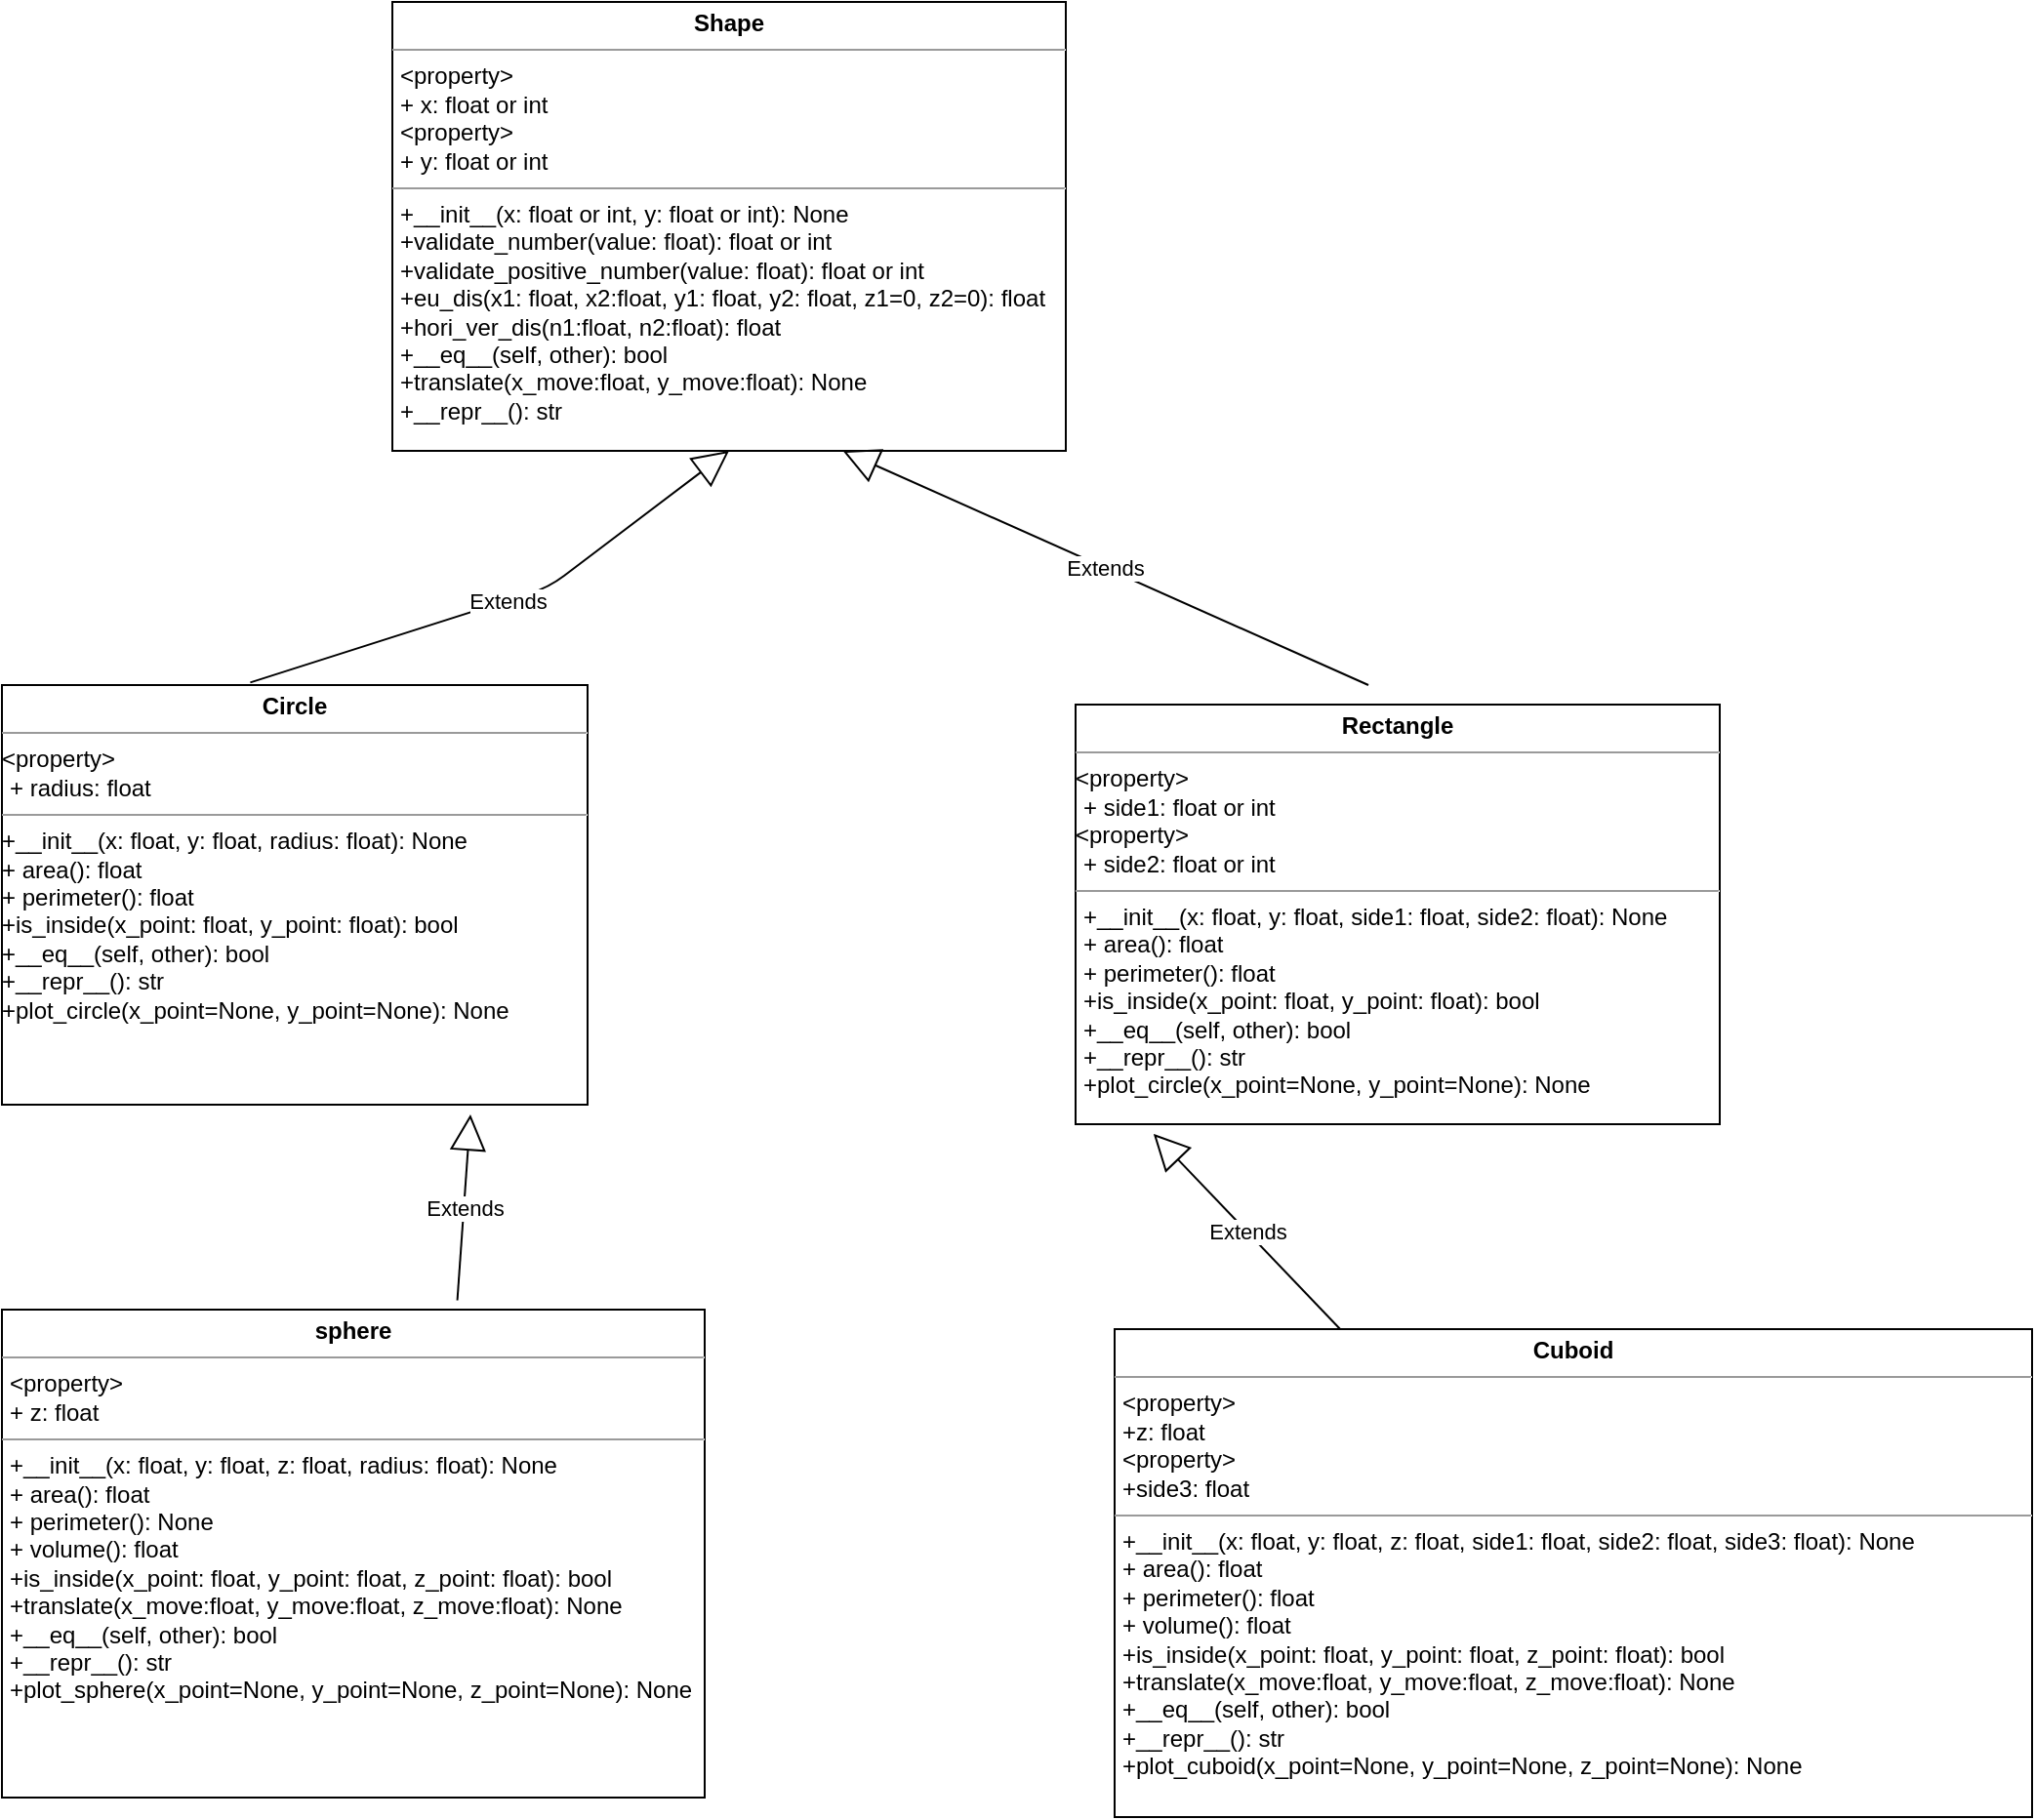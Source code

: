 <mxfile version="15.2.7" type="device"><diagram id="716TIhtd6yE2qo0br7zd" name="Page-1"><mxGraphModel dx="1022" dy="463" grid="1" gridSize="10" guides="1" tooltips="1" connect="1" arrows="1" fold="1" page="1" pageScale="1" pageWidth="850" pageHeight="1100" math="0" shadow="0"><root><mxCell id="0"/><mxCell id="1" parent="0"/><mxCell id="pL8FyPuxDcZSbZw7dkn8-1" value="&lt;p style=&quot;margin: 0px ; margin-top: 4px ; text-align: center&quot;&gt;&lt;b&gt;Circle&lt;/b&gt;&lt;/p&gt;&lt;hr size=&quot;1&quot;&gt;&amp;lt;property&amp;gt;&lt;p style=&quot;margin: 0px ; margin-left: 4px&quot;&gt;&lt;span&gt;+ radius: float&lt;/span&gt;&lt;br&gt;&lt;/p&gt;&lt;hr size=&quot;1&quot;&gt;&lt;p style=&quot;margin: 0px 0px 0px 4px&quot;&gt;&lt;/p&gt;+__init__(x: float, y: float, radius: float): None&lt;br&gt;&lt;span&gt;+ area(): float&lt;br&gt;&lt;/span&gt;&lt;span&gt;+ perimeter(): float&lt;br&gt;&lt;/span&gt;&lt;span&gt;+is_inside(x_point: float, y_point: float): bool&lt;br&gt;&lt;/span&gt;&lt;span&gt;+__eq__(self, other): bool&lt;br&gt;+__repr__(): str&lt;br&gt;+plot_circle(x_point=None, y_point=None): None&lt;br&gt;&lt;/span&gt;" style="verticalAlign=top;align=left;overflow=fill;fontSize=12;fontFamily=Helvetica;html=1;" parent="1" vertex="1"><mxGeometry x="180" y="400" width="300" height="215" as="geometry"/></mxCell><mxCell id="pL8FyPuxDcZSbZw7dkn8-2" value="&lt;p style=&quot;margin: 0px ; margin-top: 4px ; text-align: center&quot;&gt;&lt;b&gt;Shape&lt;/b&gt;&lt;/p&gt;&lt;hr size=&quot;1&quot;&gt;&lt;p style=&quot;margin: 0px 0px 0px 4px&quot;&gt;&amp;lt;property&amp;gt;&lt;/p&gt;&lt;p style=&quot;margin: 0px 0px 0px 4px&quot;&gt;+ x: float or int&lt;/p&gt;&lt;p style=&quot;margin: 0px 0px 0px 4px&quot;&gt;&amp;lt;property&amp;gt;&lt;br&gt;&lt;/p&gt;&lt;p style=&quot;margin: 0px 0px 0px 4px&quot;&gt;+ y: float or int&lt;/p&gt;&lt;hr size=&quot;1&quot;&gt;&lt;p style=&quot;margin: 0px ; margin-left: 4px&quot;&gt;&lt;span&gt;+__init__(x: float or int, y: float or int): None&lt;/span&gt;&lt;/p&gt;&lt;p style=&quot;margin: 0px ; margin-left: 4px&quot;&gt;+validate_number(value: float): float or int&lt;/p&gt;&lt;p style=&quot;margin: 0px ; margin-left: 4px&quot;&gt;+validate_positive_number(value: float): float or int&lt;br&gt;&lt;/p&gt;&lt;p style=&quot;margin: 0px ; margin-left: 4px&quot;&gt;+eu_dis(x1: float, x2:float, y1: float, y2: float, z1=0, z2=0): float&lt;br&gt;&lt;/p&gt;&lt;p style=&quot;margin: 0px ; margin-left: 4px&quot;&gt;+hori_ver_dis(n1:float, n2:float): float&lt;br&gt;&lt;/p&gt;&lt;p style=&quot;margin: 0px ; margin-left: 4px&quot;&gt;&lt;span&gt;+__eq__(self, other): bool&lt;/span&gt;&lt;br&gt;&lt;/p&gt;&lt;p style=&quot;margin: 0px ; margin-left: 4px&quot;&gt;+translate(x_move:float, y_move:float): None&lt;span&gt;&lt;br&gt;&lt;/span&gt;&lt;/p&gt;&lt;p style=&quot;margin: 0px ; margin-left: 4px&quot;&gt;&lt;span&gt;+__repr__(): str&lt;/span&gt;&lt;br&gt;&lt;/p&gt;&lt;p style=&quot;margin: 0px ; margin-left: 4px&quot;&gt;&lt;br&gt;&lt;/p&gt;&lt;p style=&quot;margin: 0px ; margin-left: 4px&quot;&gt;&lt;br&gt;&lt;/p&gt;&lt;p style=&quot;margin: 0px 0px 0px 4px&quot;&gt;&lt;br&gt;&lt;/p&gt;&lt;p style=&quot;margin: 0px ; margin-left: 4px&quot;&gt;&lt;br&gt;&lt;/p&gt;" style="verticalAlign=top;align=left;overflow=fill;fontSize=12;fontFamily=Helvetica;html=1;" parent="1" vertex="1"><mxGeometry x="380" y="50" width="345" height="230" as="geometry"/></mxCell><mxCell id="pL8FyPuxDcZSbZw7dkn8-3" value="&lt;p style=&quot;margin: 0px ; margin-top: 4px ; text-align: center&quot;&gt;&lt;b&gt;Rectangle&lt;/b&gt;&lt;/p&gt;&lt;hr size=&quot;1&quot;&gt;&amp;lt;property&amp;gt;&lt;p style=&quot;margin: 0px ; margin-left: 4px&quot;&gt;&lt;span&gt;+ side1: float or int&lt;/span&gt;&lt;br&gt;&lt;/p&gt;&amp;lt;property&amp;gt;&lt;p style=&quot;margin: 0px ; margin-left: 4px&quot;&gt;+ side2: float or int&lt;span&gt;&lt;br&gt;&lt;/span&gt;&lt;/p&gt;&lt;hr size=&quot;1&quot;&gt;&lt;p style=&quot;margin: 0px 0px 0px 4px&quot;&gt;+__init__(x: float, y: float, side1: float, side2: float): None&lt;br&gt;+ area(): float&lt;br&gt;+ perimeter(): float&lt;br&gt;+is_inside(x_point: float, y_point: float): bool&lt;br&gt;+__eq__(self, other): bool&lt;br&gt;+__repr__(): str&lt;br&gt;+plot_circle(x_point=None, y_point=None): None&lt;br&gt;&lt;/p&gt;" style="verticalAlign=top;align=left;overflow=fill;fontSize=12;fontFamily=Helvetica;html=1;" parent="1" vertex="1"><mxGeometry x="730" y="410" width="330" height="215" as="geometry"/></mxCell><mxCell id="pL8FyPuxDcZSbZw7dkn8-8" value="&lt;p style=&quot;margin: 0px ; margin-top: 4px ; text-align: center&quot;&gt;&lt;b&gt;sphere&lt;/b&gt;&lt;br&gt;&lt;/p&gt;&lt;hr size=&quot;1&quot;&gt;&lt;p style=&quot;margin: 0px ; margin-left: 4px&quot;&gt;&amp;lt;property&amp;gt;&lt;/p&gt;&lt;p style=&quot;margin: 0px 0px 0px 4px&quot;&gt;+ z: float&lt;br&gt;&lt;/p&gt;&lt;hr size=&quot;1&quot;&gt;&lt;p style=&quot;margin: 0px 0px 0px 4px&quot;&gt;&lt;/p&gt;&lt;p style=&quot;margin: 0px ; margin-left: 4px&quot;&gt;+__init__(x: float, y: float, z: float, radius: float): None&lt;br&gt;+ area(): float&lt;br&gt;+ perimeter(): None&lt;/p&gt;&lt;p style=&quot;margin: 0px ; margin-left: 4px&quot;&gt;+ volume(): float&lt;br&gt;+is_inside(x_point: float, y_point: float, z_point: float): bool&lt;/p&gt;&lt;p style=&quot;margin: 0px ; margin-left: 4px&quot;&gt;+translate(x_move:float, y_move:float, z_move:float): None&lt;br&gt;+__eq__(self, other): bool&lt;br&gt;+__repr__(): str&lt;br&gt;+plot_sphere(x_point=None, y_point=None, z_point=None): None&lt;br&gt;&lt;/p&gt;" style="verticalAlign=top;align=left;overflow=fill;fontSize=12;fontFamily=Helvetica;html=1;" parent="1" vertex="1"><mxGeometry x="180" y="720" width="360" height="250" as="geometry"/></mxCell><mxCell id="pL8FyPuxDcZSbZw7dkn8-9" value="&lt;p style=&quot;margin: 0px ; margin-top: 4px ; text-align: center&quot;&gt;&lt;b&gt;Cuboid&lt;/b&gt;&lt;/p&gt;&lt;hr size=&quot;1&quot;&gt;&lt;p style=&quot;margin: 0px ; margin-left: 4px&quot;&gt;&amp;lt;property&amp;gt;&lt;/p&gt;&lt;p style=&quot;margin: 0px 0px 0px 4px&quot;&gt;+z: float&lt;/p&gt;&lt;p style=&quot;margin: 0px 0px 0px 4px&quot;&gt;&amp;lt;property&amp;gt;&lt;/p&gt;&lt;p style=&quot;margin: 0px 0px 0px 4px&quot;&gt;+side3: float&lt;/p&gt;&lt;hr size=&quot;1&quot;&gt;&lt;p style=&quot;margin: 0px 0px 0px 4px&quot;&gt;+__init__(x: float, y: float, z: float, side1: float, side2: float, side3: float): None&lt;br&gt;+ area(): float&lt;br&gt;+ perimeter(): float&lt;/p&gt;&lt;p style=&quot;margin: 0px 0px 0px 4px&quot;&gt;+ volume(): float&lt;br&gt;+is_inside(x_point: float, y_point: float, z_point: float): bool&lt;/p&gt;&lt;p style=&quot;margin: 0px 0px 0px 4px&quot;&gt;+translate(x_move:float, y_move:float, z_move:float): None&lt;br&gt;+__eq__(self, other): bool&lt;br&gt;+__repr__(): str&lt;br&gt;+plot_cuboid(x_point=None, y_point=None, z_point=None): None&lt;/p&gt;" style="verticalAlign=top;align=left;overflow=fill;fontSize=12;fontFamily=Helvetica;html=1;" parent="1" vertex="1"><mxGeometry x="750" y="730" width="470" height="250" as="geometry"/></mxCell><mxCell id="g0O9o9bk8mgXcT822j0Y-1" value="Extends" style="endArrow=block;endSize=16;endFill=0;html=1;exitX=0.424;exitY=-0.006;exitDx=0;exitDy=0;exitPerimeter=0;entryX=0.5;entryY=1;entryDx=0;entryDy=0;" edge="1" parent="1" source="pL8FyPuxDcZSbZw7dkn8-1" target="pL8FyPuxDcZSbZw7dkn8-2"><mxGeometry width="160" relative="1" as="geometry"><mxPoint x="440" y="260" as="sourcePoint"/><mxPoint x="550" y="290" as="targetPoint"/><Array as="points"><mxPoint x="460" y="350"/></Array></mxGeometry></mxCell><mxCell id="g0O9o9bk8mgXcT822j0Y-2" value="Extends" style="endArrow=block;endSize=16;endFill=0;html=1;entryX=0.669;entryY=1;entryDx=0;entryDy=0;entryPerimeter=0;" edge="1" parent="1" target="pL8FyPuxDcZSbZw7dkn8-2"><mxGeometry width="160" relative="1" as="geometry"><mxPoint x="880" y="400" as="sourcePoint"/><mxPoint x="600" y="260" as="targetPoint"/></mxGeometry></mxCell><mxCell id="g0O9o9bk8mgXcT822j0Y-3" value="Extends" style="endArrow=block;endSize=16;endFill=0;html=1;exitX=0.648;exitY=-0.019;exitDx=0;exitDy=0;exitPerimeter=0;" edge="1" parent="1" source="pL8FyPuxDcZSbZw7dkn8-8"><mxGeometry width="160" relative="1" as="geometry"><mxPoint x="440" y="660" as="sourcePoint"/><mxPoint x="420" y="620" as="targetPoint"/></mxGeometry></mxCell><mxCell id="g0O9o9bk8mgXcT822j0Y-4" value="Extends" style="endArrow=block;endSize=16;endFill=0;html=1;entryX=0.121;entryY=1.023;entryDx=0;entryDy=0;entryPerimeter=0;" edge="1" parent="1" source="pL8FyPuxDcZSbZw7dkn8-9" target="pL8FyPuxDcZSbZw7dkn8-3"><mxGeometry width="160" relative="1" as="geometry"><mxPoint x="423.28" y="725.25" as="sourcePoint"/><mxPoint x="430" y="630" as="targetPoint"/></mxGeometry></mxCell></root></mxGraphModel></diagram></mxfile>